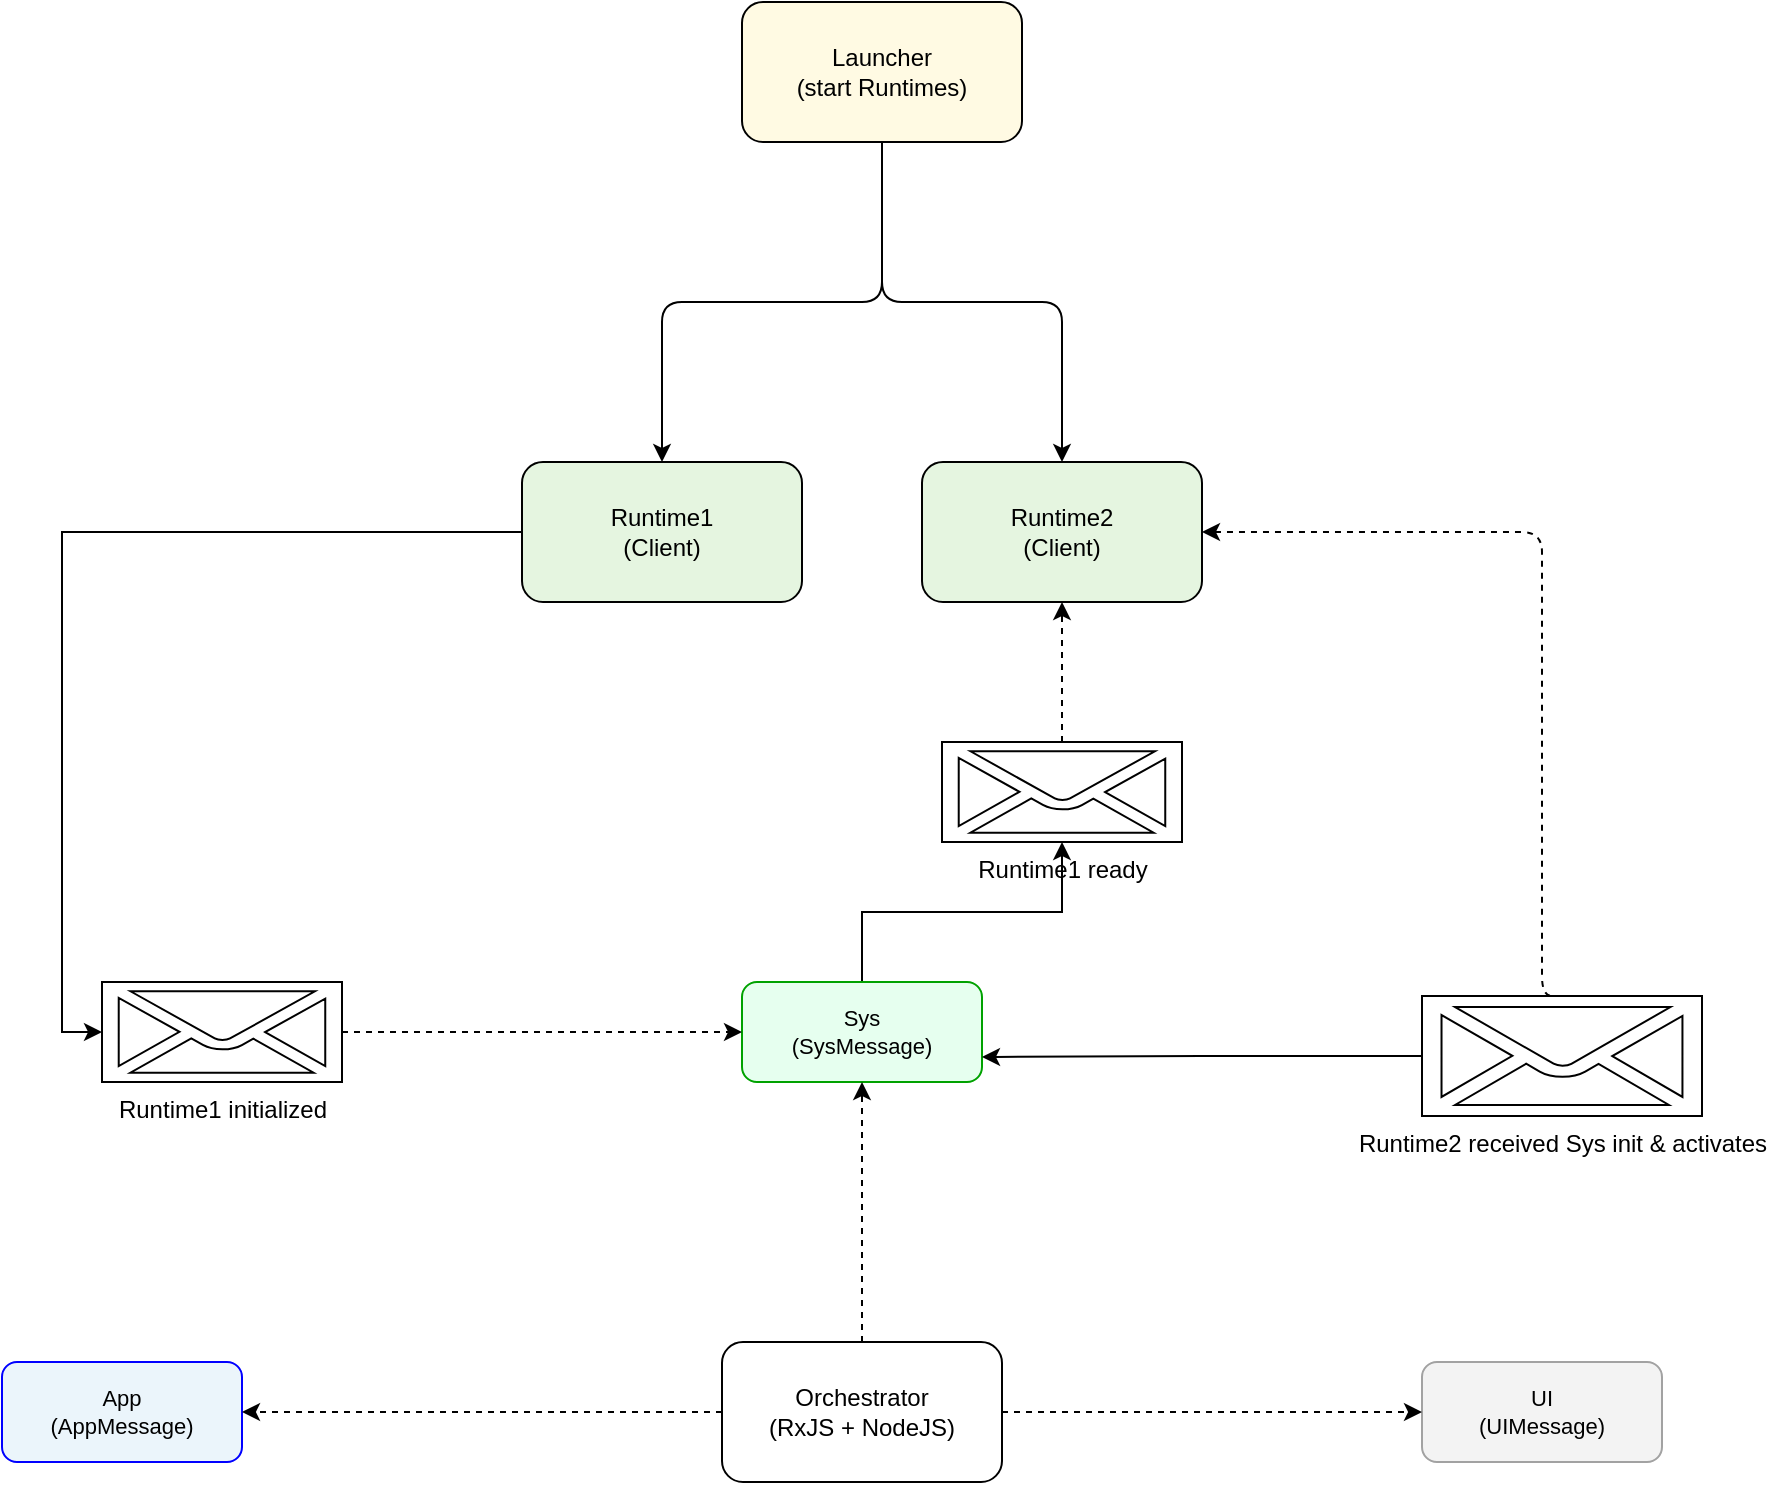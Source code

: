 <mxfile version="28.1.2">
  <diagram name="Page-1" id="nrMDSHrh1mtwg5gxZ5Ba">
    <mxGraphModel dx="1262" dy="947" grid="1" gridSize="10" guides="1" tooltips="1" connect="1" arrows="1" fold="1" page="1" pageScale="1" pageWidth="827" pageHeight="1169" math="0" shadow="0">
      <root>
        <mxCell id="0" />
        <mxCell id="1" parent="0" />
        <mxCell id="iC1rTaQaeNt96tmryydn-101" value="Orchestrator&lt;br&gt;(RxJS + NodeJS)" style="rounded=1;whiteSpace=wrap;html=1;fontSize=12;fontColor=#000000;strokeColor=#000000;fillColor=#FFFFFF;" vertex="1" parent="1">
          <mxGeometry x="740" y="1160" width="140" height="70" as="geometry" />
        </mxCell>
        <mxCell id="iC1rTaQaeNt96tmryydn-102" value="App&lt;br&gt;(AppMessage)" style="rounded=1;whiteSpace=wrap;html=1;fontSize=11;fontColor=#000000;strokeColor=#0000FF;fillColor=#EBF5FB;" vertex="1" parent="1">
          <mxGeometry x="380" y="1170" width="120" height="50" as="geometry" />
        </mxCell>
        <mxCell id="iC1rTaQaeNt96tmryydn-124" style="edgeStyle=orthogonalEdgeStyle;rounded=0;orthogonalLoop=1;jettySize=auto;html=1;" edge="1" parent="1" source="iC1rTaQaeNt96tmryydn-103" target="iC1rTaQaeNt96tmryydn-120">
          <mxGeometry relative="1" as="geometry" />
        </mxCell>
        <mxCell id="iC1rTaQaeNt96tmryydn-103" value="Sys&lt;br&gt;(SysMessage)" style="rounded=1;whiteSpace=wrap;html=1;fontSize=11;fontColor=#000000;strokeColor=#00A200;fillColor=#E6FFEF;" vertex="1" parent="1">
          <mxGeometry x="750" y="980" width="120" height="50" as="geometry" />
        </mxCell>
        <mxCell id="iC1rTaQaeNt96tmryydn-104" value="UI&lt;br&gt;(UIMessage)" style="rounded=1;whiteSpace=wrap;html=1;fontSize=11;fontColor=#000000;strokeColor=#A2A2A2;fillColor=#F3F3F3;" vertex="1" parent="1">
          <mxGeometry x="1090" y="1170" width="120" height="50" as="geometry" />
        </mxCell>
        <mxCell id="iC1rTaQaeNt96tmryydn-105" value="Launcher&lt;br&gt;(start Runtimes)" style="rounded=1;whiteSpace=wrap;html=1;fontSize=12;fontColor=#000000;strokeColor=#000000;fillColor=#FFFAE3;" vertex="1" parent="1">
          <mxGeometry x="750" y="490" width="140" height="70" as="geometry" />
        </mxCell>
        <mxCell id="iC1rTaQaeNt96tmryydn-123" style="edgeStyle=orthogonalEdgeStyle;rounded=0;orthogonalLoop=1;jettySize=auto;html=1;entryX=0;entryY=0.5;entryDx=0;entryDy=0;entryPerimeter=0;" edge="1" parent="1" source="iC1rTaQaeNt96tmryydn-106" target="iC1rTaQaeNt96tmryydn-116">
          <mxGeometry relative="1" as="geometry">
            <mxPoint x="420" y="1010" as="targetPoint" />
          </mxGeometry>
        </mxCell>
        <mxCell id="iC1rTaQaeNt96tmryydn-106" value="Runtime1&lt;br&gt;(Client)" style="rounded=1;whiteSpace=wrap;html=1;fontSize=12;fontColor=#000000;strokeColor=#000000;fillColor=#E5F5E0;" vertex="1" parent="1">
          <mxGeometry x="640" y="720" width="140" height="70" as="geometry" />
        </mxCell>
        <mxCell id="iC1rTaQaeNt96tmryydn-107" value="Runtime2&lt;br&gt;(Client)" style="rounded=1;whiteSpace=wrap;html=1;fontSize=12;fontColor=#000000;strokeColor=#000000;fillColor=#E5F5E0;" vertex="1" parent="1">
          <mxGeometry x="840" y="720" width="140" height="70" as="geometry" />
        </mxCell>
        <mxCell id="iC1rTaQaeNt96tmryydn-108" style="edgeStyle=orthogonalEdgeStyle;elbow=horizontal;strokeColor=#000000;dashed=1;" edge="1" parent="1" source="iC1rTaQaeNt96tmryydn-101" target="iC1rTaQaeNt96tmryydn-102">
          <mxGeometry relative="1" as="geometry">
            <mxPoint x="580" y="1230" as="targetPoint" />
          </mxGeometry>
        </mxCell>
        <mxCell id="iC1rTaQaeNt96tmryydn-109" style="edgeStyle=orthogonalEdgeStyle;elbow=horizontal;strokeColor=#000000;dashed=1;" edge="1" parent="1" source="iC1rTaQaeNt96tmryydn-101" target="iC1rTaQaeNt96tmryydn-103">
          <mxGeometry relative="1" as="geometry">
            <mxPoint x="740" y="1230" as="targetPoint" />
          </mxGeometry>
        </mxCell>
        <mxCell id="iC1rTaQaeNt96tmryydn-110" style="edgeStyle=orthogonalEdgeStyle;elbow=horizontal;strokeColor=#000000;dashed=1;" edge="1" parent="1" source="iC1rTaQaeNt96tmryydn-101" target="iC1rTaQaeNt96tmryydn-104">
          <mxGeometry relative="1" as="geometry">
            <mxPoint x="900" y="1230" as="targetPoint" />
          </mxGeometry>
        </mxCell>
        <mxCell id="iC1rTaQaeNt96tmryydn-111" style="edgeStyle=orthogonalEdgeStyle;elbow=horizontal;strokeColor=#000000;" edge="1" parent="1" source="iC1rTaQaeNt96tmryydn-105" target="iC1rTaQaeNt96tmryydn-106">
          <mxGeometry relative="1" as="geometry">
            <mxPoint x="790" y="560" as="targetPoint" />
          </mxGeometry>
        </mxCell>
        <mxCell id="iC1rTaQaeNt96tmryydn-112" style="edgeStyle=orthogonalEdgeStyle;elbow=horizontal;strokeColor=#000000;" edge="1" parent="1" source="iC1rTaQaeNt96tmryydn-105" target="iC1rTaQaeNt96tmryydn-107">
          <mxGeometry relative="1" as="geometry">
            <mxPoint x="890" y="560" as="targetPoint" />
          </mxGeometry>
        </mxCell>
        <mxCell id="iC1rTaQaeNt96tmryydn-116" value="Runtime1 initialized" style="shape=mxgraph.signs.tech.mail;html=1;pointerEvents=1;fillColor=#FFFFFF;strokeColor=#000000;verticalLabelPosition=bottom;verticalAlign=top;align=center;sketch=0;" vertex="1" parent="1">
          <mxGeometry x="430" y="980" width="120" height="50" as="geometry" />
        </mxCell>
        <mxCell id="iC1rTaQaeNt96tmryydn-117" style="edgeStyle=orthogonalEdgeStyle;elbow=horizontal;strokeColor=#000000;dashed=1;" edge="1" parent="1" source="iC1rTaQaeNt96tmryydn-116" target="iC1rTaQaeNt96tmryydn-103">
          <mxGeometry relative="1" as="geometry">
            <mxPoint x="750" y="970" as="targetPoint" />
          </mxGeometry>
        </mxCell>
        <mxCell id="iC1rTaQaeNt96tmryydn-125" style="edgeStyle=orthogonalEdgeStyle;rounded=0;orthogonalLoop=1;jettySize=auto;html=1;entryX=1;entryY=0.75;entryDx=0;entryDy=0;" edge="1" parent="1" source="iC1rTaQaeNt96tmryydn-118" target="iC1rTaQaeNt96tmryydn-103">
          <mxGeometry relative="1" as="geometry" />
        </mxCell>
        <mxCell id="iC1rTaQaeNt96tmryydn-118" value="Runtime2 received Sys init &amp; activates" style="shape=mxgraph.signs.tech.mail;html=1;pointerEvents=1;fillColor=#FFFFFF;strokeColor=#000000;verticalLabelPosition=bottom;verticalAlign=top;align=center;sketch=0;" vertex="1" parent="1">
          <mxGeometry x="1090" y="987" width="140" height="60" as="geometry" />
        </mxCell>
        <mxCell id="iC1rTaQaeNt96tmryydn-119" style="edgeStyle=orthogonalEdgeStyle;elbow=horizontal;strokeColor=#000000;dashed=1;entryX=1;entryY=0.5;entryDx=0;entryDy=0;exitX=0.5;exitY=0;exitDx=0;exitDy=0;exitPerimeter=0;" edge="1" parent="1" source="iC1rTaQaeNt96tmryydn-118" target="iC1rTaQaeNt96tmryydn-107">
          <mxGeometry relative="1" as="geometry">
            <mxPoint x="640" y="720" as="targetPoint" />
            <Array as="points">
              <mxPoint x="1150" y="755" />
            </Array>
          </mxGeometry>
        </mxCell>
        <mxCell id="iC1rTaQaeNt96tmryydn-120" value="Runtime1 ready" style="shape=mxgraph.signs.tech.mail;html=1;pointerEvents=1;fillColor=#FFFFFF;strokeColor=#000000;verticalLabelPosition=bottom;verticalAlign=top;align=center;sketch=0;" vertex="1" parent="1">
          <mxGeometry x="850" y="860" width="120" height="50" as="geometry" />
        </mxCell>
        <mxCell id="iC1rTaQaeNt96tmryydn-121" style="edgeStyle=orthogonalEdgeStyle;elbow=horizontal;strokeColor=#000000;dashed=1;" edge="1" parent="1" source="iC1rTaQaeNt96tmryydn-120" target="iC1rTaQaeNt96tmryydn-107">
          <mxGeometry relative="1" as="geometry">
            <mxPoint x="840" y="720" as="targetPoint" />
          </mxGeometry>
        </mxCell>
      </root>
    </mxGraphModel>
  </diagram>
</mxfile>
